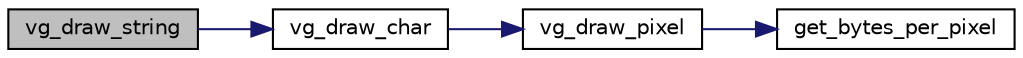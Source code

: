 digraph "vg_draw_string"
{
 // LATEX_PDF_SIZE
  edge [fontname="Helvetica",fontsize="10",labelfontname="Helvetica",labelfontsize="10"];
  node [fontname="Helvetica",fontsize="10",shape=record];
  rankdir="LR";
  Node1 [label="vg_draw_string",height=0.2,width=0.4,color="black", fillcolor="grey75", style="filled", fontcolor="black",tooltip="Draws a string in the specified coordinates with the specified color."];
  Node1 -> Node2 [color="midnightblue",fontsize="10",style="solid",fontname="Helvetica"];
  Node2 [label="vg_draw_char",height=0.2,width=0.4,color="black", fillcolor="white", style="filled",URL="$video__gr_8c.html#af3d48301439b1a7536212794165a0917",tooltip="Draws a character in the specified coordinates with the specified color."];
  Node2 -> Node3 [color="midnightblue",fontsize="10",style="solid",fontname="Helvetica"];
  Node3 [label="vg_draw_pixel",height=0.2,width=0.4,color="black", fillcolor="white", style="filled",URL="$video__gr_8c.html#a08c498ffeb0a3962e3b7711b57397741",tooltip="Draws a pixel in the specified coordinates with the specified color."];
  Node3 -> Node4 [color="midnightblue",fontsize="10",style="solid",fontname="Helvetica"];
  Node4 [label="get_bytes_per_pixel",height=0.2,width=0.4,color="black", fillcolor="white", style="filled",URL="$video__gr_8c.html#a89e5e15fb2c065221f58c6d883da6049",tooltip="Calculates the number of bytes per pixel of the current mode, given the bits per pixel...."];
}
